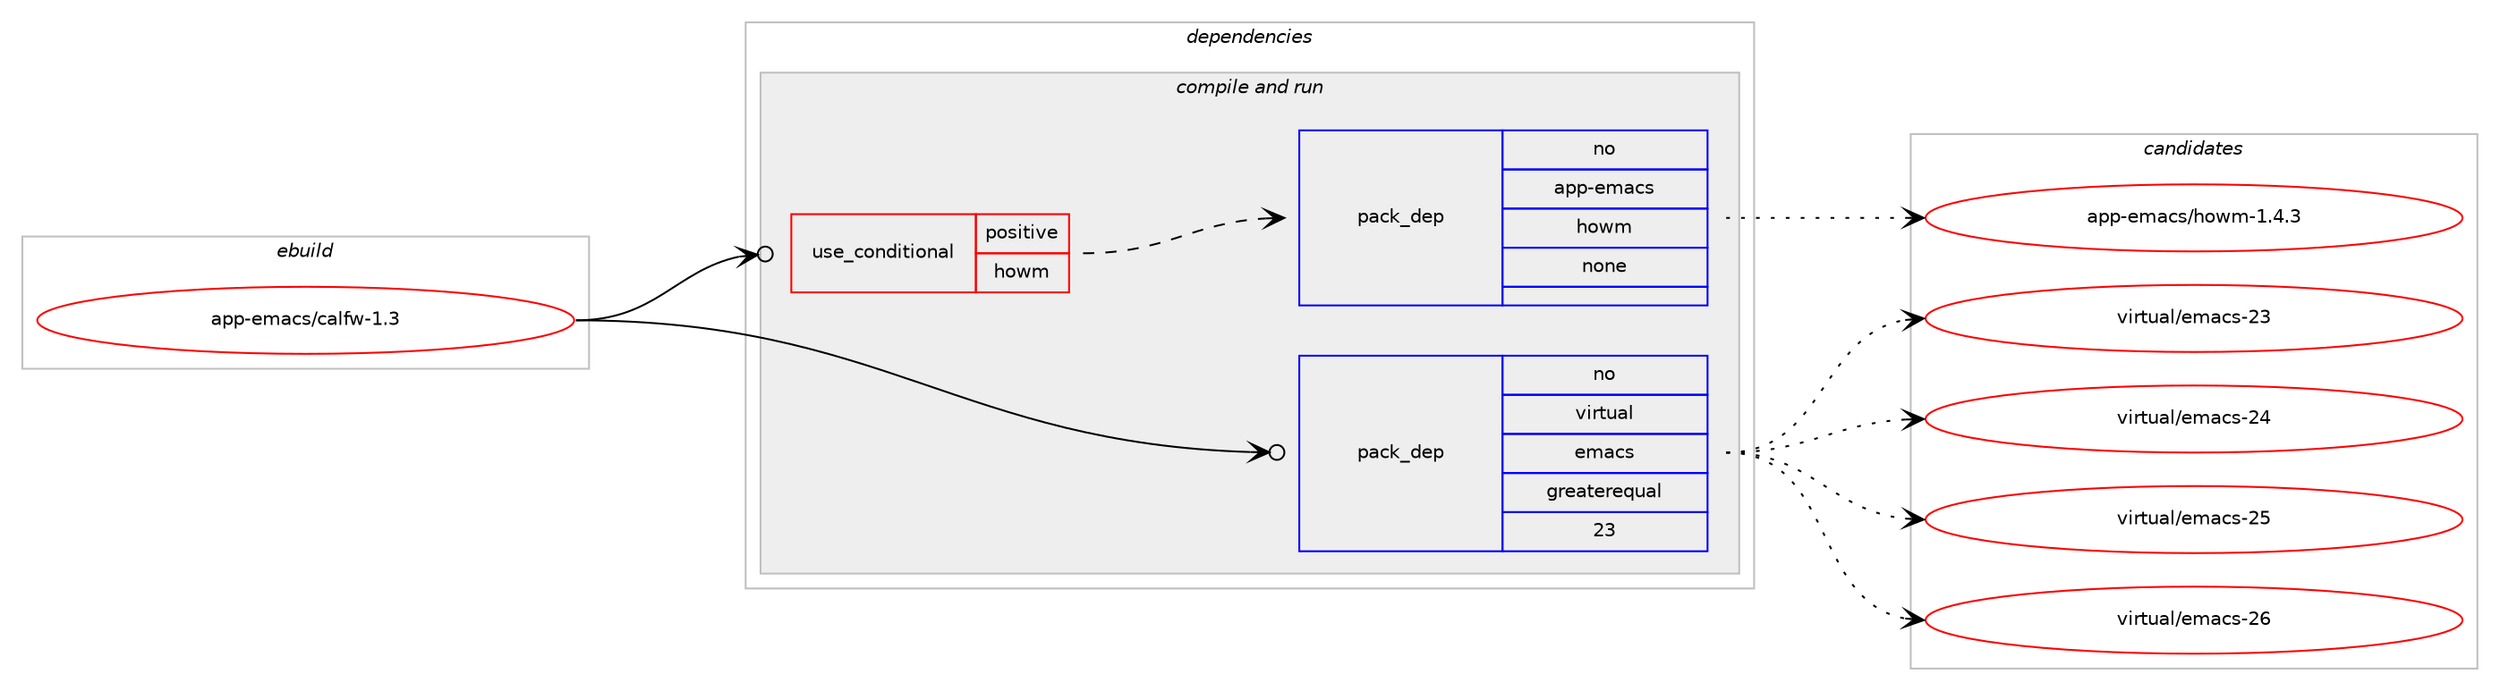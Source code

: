 digraph prolog {

# *************
# Graph options
# *************

newrank=true;
concentrate=true;
compound=true;
graph [rankdir=LR,fontname=Helvetica,fontsize=10,ranksep=1.5];#, ranksep=2.5, nodesep=0.2];
edge  [arrowhead=vee];
node  [fontname=Helvetica,fontsize=10];

# **********
# The ebuild
# **********

subgraph cluster_leftcol {
color=gray;
rank=same;
label=<<i>ebuild</i>>;
id [label="app-emacs/calfw-1.3", color=red, width=4, href="../app-emacs/calfw-1.3.svg"];
}

# ****************
# The dependencies
# ****************

subgraph cluster_midcol {
color=gray;
label=<<i>dependencies</i>>;
subgraph cluster_compile {
fillcolor="#eeeeee";
style=filled;
label=<<i>compile</i>>;
}
subgraph cluster_compileandrun {
fillcolor="#eeeeee";
style=filled;
label=<<i>compile and run</i>>;
subgraph cond323 {
dependency2012 [label=<<TABLE BORDER="0" CELLBORDER="1" CELLSPACING="0" CELLPADDING="4"><TR><TD ROWSPAN="3" CELLPADDING="10">use_conditional</TD></TR><TR><TD>positive</TD></TR><TR><TD>howm</TD></TR></TABLE>>, shape=none, color=red];
subgraph pack1610 {
dependency2013 [label=<<TABLE BORDER="0" CELLBORDER="1" CELLSPACING="0" CELLPADDING="4" WIDTH="220"><TR><TD ROWSPAN="6" CELLPADDING="30">pack_dep</TD></TR><TR><TD WIDTH="110">no</TD></TR><TR><TD>app-emacs</TD></TR><TR><TD>howm</TD></TR><TR><TD>none</TD></TR><TR><TD></TD></TR></TABLE>>, shape=none, color=blue];
}
dependency2012:e -> dependency2013:w [weight=20,style="dashed",arrowhead="vee"];
}
id:e -> dependency2012:w [weight=20,style="solid",arrowhead="odotvee"];
subgraph pack1611 {
dependency2014 [label=<<TABLE BORDER="0" CELLBORDER="1" CELLSPACING="0" CELLPADDING="4" WIDTH="220"><TR><TD ROWSPAN="6" CELLPADDING="30">pack_dep</TD></TR><TR><TD WIDTH="110">no</TD></TR><TR><TD>virtual</TD></TR><TR><TD>emacs</TD></TR><TR><TD>greaterequal</TD></TR><TR><TD>23</TD></TR></TABLE>>, shape=none, color=blue];
}
id:e -> dependency2014:w [weight=20,style="solid",arrowhead="odotvee"];
}
subgraph cluster_run {
fillcolor="#eeeeee";
style=filled;
label=<<i>run</i>>;
}
}

# **************
# The candidates
# **************

subgraph cluster_choices {
rank=same;
color=gray;
label=<<i>candidates</i>>;

subgraph choice1610 {
color=black;
nodesep=1;
choice9711211245101109979911547104111119109454946524651 [label="app-emacs/howm-1.4.3", color=red, width=4,href="../app-emacs/howm-1.4.3.svg"];
dependency2013:e -> choice9711211245101109979911547104111119109454946524651:w [style=dotted,weight="100"];
}
subgraph choice1611 {
color=black;
nodesep=1;
choice11810511411611797108471011099799115455051 [label="virtual/emacs-23", color=red, width=4,href="../virtual/emacs-23.svg"];
choice11810511411611797108471011099799115455052 [label="virtual/emacs-24", color=red, width=4,href="../virtual/emacs-24.svg"];
choice11810511411611797108471011099799115455053 [label="virtual/emacs-25", color=red, width=4,href="../virtual/emacs-25.svg"];
choice11810511411611797108471011099799115455054 [label="virtual/emacs-26", color=red, width=4,href="../virtual/emacs-26.svg"];
dependency2014:e -> choice11810511411611797108471011099799115455051:w [style=dotted,weight="100"];
dependency2014:e -> choice11810511411611797108471011099799115455052:w [style=dotted,weight="100"];
dependency2014:e -> choice11810511411611797108471011099799115455053:w [style=dotted,weight="100"];
dependency2014:e -> choice11810511411611797108471011099799115455054:w [style=dotted,weight="100"];
}
}

}
